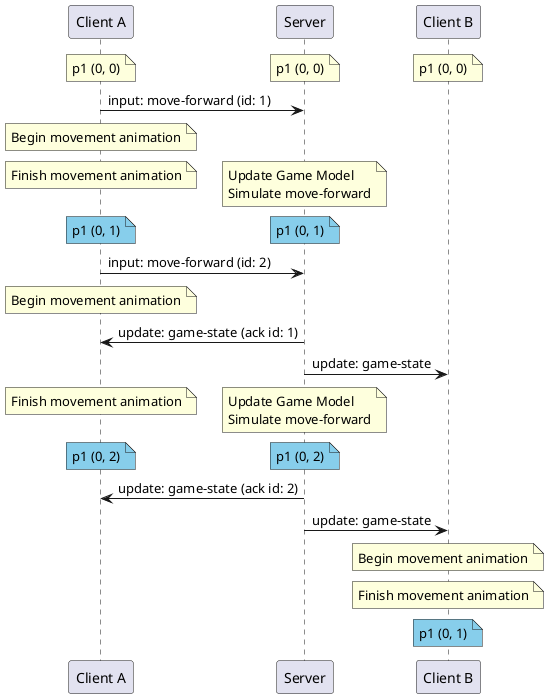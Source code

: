 @startuml Entity Interpolation Animation - Sequence

participant "Client A" as ClientA
participant Server
participant "Client B" as ClientB

note over ClientA: p1 (0, 0)
/ note over Server: p1 (0, 0)
/ note over ClientB: p1 (0, 0)

ClientA -> Server: input: move-forward (id: 1)
note over ClientA: Begin movement animation

note over ClientA: Finish movement animation
/ note over Server: Update Game Model\nSimulate move-forward

note over ClientA #SkyBlue: p1 (0, 1)
/ note over Server #SkyBlue: p1 (0, 1)

ClientA -> Server: input: move-forward (id: 2)
note over ClientA: Begin movement animation

Server -> ClientA: update: game-state (ack id: 1)
Server -> ClientB: update: game-state

note over ClientA: Finish movement animation
/ note over Server: Update Game Model\nSimulate move-forward

note over ClientA #SkyBlue: p1 (0, 2)
/ note over Server #SkyBlue: p1 (0, 2)

Server -> ClientA: update: game-state (ack id: 2)
Server -> ClientB: update: game-state

note over ClientB: Begin movement animation
note over ClientB: Finish movement animation
note over ClientB #SkyBlue: p1 (0, 1)

@enduml
